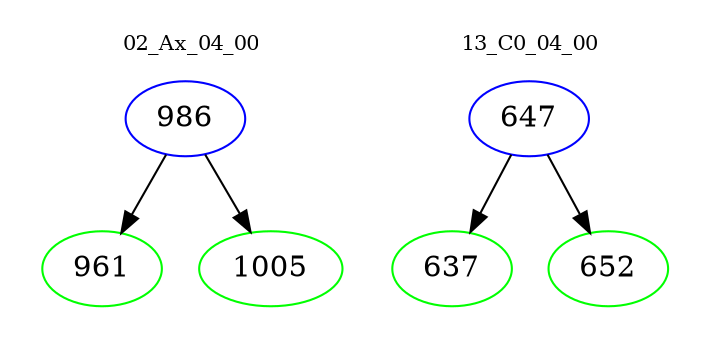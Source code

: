 digraph{
subgraph cluster_0 {
color = white
label = "02_Ax_04_00";
fontsize=10;
T0_986 [label="986", color="blue"]
T0_986 -> T0_961 [color="black"]
T0_961 [label="961", color="green"]
T0_986 -> T0_1005 [color="black"]
T0_1005 [label="1005", color="green"]
}
subgraph cluster_1 {
color = white
label = "13_C0_04_00";
fontsize=10;
T1_647 [label="647", color="blue"]
T1_647 -> T1_637 [color="black"]
T1_637 [label="637", color="green"]
T1_647 -> T1_652 [color="black"]
T1_652 [label="652", color="green"]
}
}
